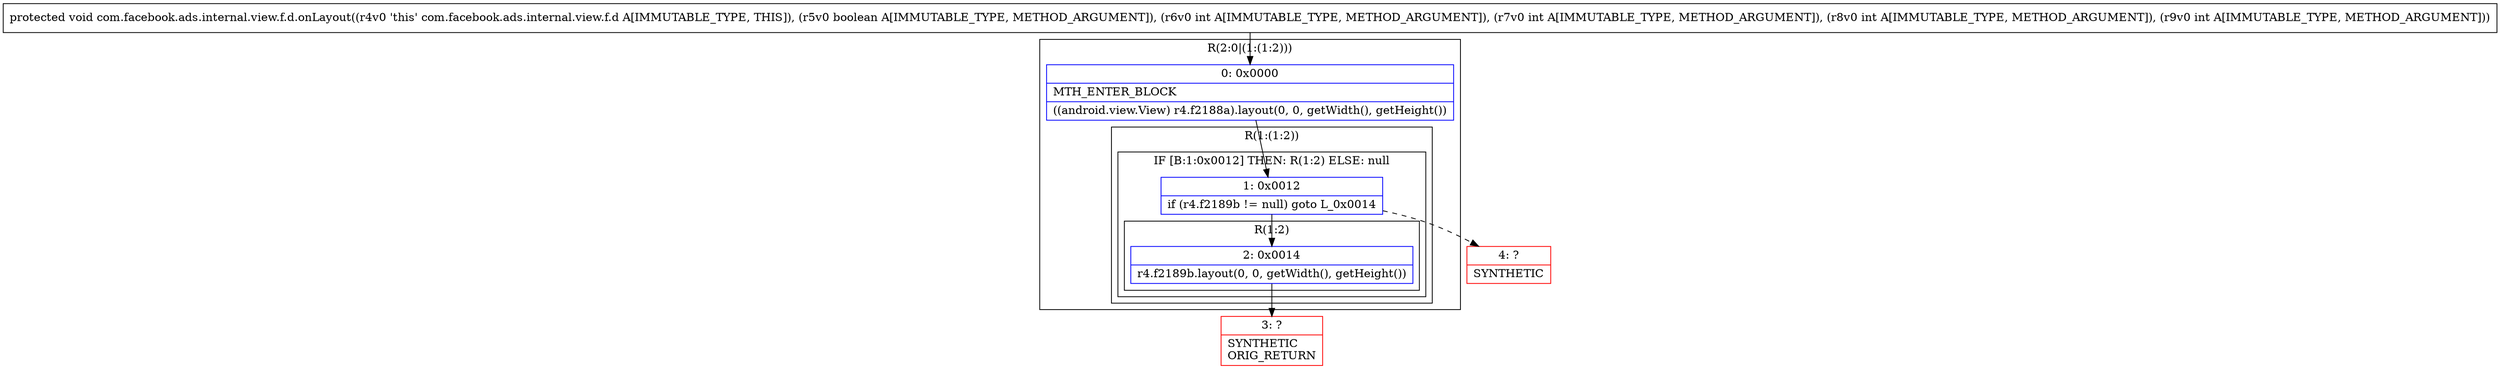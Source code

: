 digraph "CFG forcom.facebook.ads.internal.view.f.d.onLayout(ZIIII)V" {
subgraph cluster_Region_117570396 {
label = "R(2:0|(1:(1:2)))";
node [shape=record,color=blue];
Node_0 [shape=record,label="{0\:\ 0x0000|MTH_ENTER_BLOCK\l|((android.view.View) r4.f2188a).layout(0, 0, getWidth(), getHeight())\l}"];
subgraph cluster_Region_769912652 {
label = "R(1:(1:2))";
node [shape=record,color=blue];
subgraph cluster_IfRegion_1967730986 {
label = "IF [B:1:0x0012] THEN: R(1:2) ELSE: null";
node [shape=record,color=blue];
Node_1 [shape=record,label="{1\:\ 0x0012|if (r4.f2189b != null) goto L_0x0014\l}"];
subgraph cluster_Region_1195070190 {
label = "R(1:2)";
node [shape=record,color=blue];
Node_2 [shape=record,label="{2\:\ 0x0014|r4.f2189b.layout(0, 0, getWidth(), getHeight())\l}"];
}
}
}
}
Node_3 [shape=record,color=red,label="{3\:\ ?|SYNTHETIC\lORIG_RETURN\l}"];
Node_4 [shape=record,color=red,label="{4\:\ ?|SYNTHETIC\l}"];
MethodNode[shape=record,label="{protected void com.facebook.ads.internal.view.f.d.onLayout((r4v0 'this' com.facebook.ads.internal.view.f.d A[IMMUTABLE_TYPE, THIS]), (r5v0 boolean A[IMMUTABLE_TYPE, METHOD_ARGUMENT]), (r6v0 int A[IMMUTABLE_TYPE, METHOD_ARGUMENT]), (r7v0 int A[IMMUTABLE_TYPE, METHOD_ARGUMENT]), (r8v0 int A[IMMUTABLE_TYPE, METHOD_ARGUMENT]), (r9v0 int A[IMMUTABLE_TYPE, METHOD_ARGUMENT])) }"];
MethodNode -> Node_0;
Node_0 -> Node_1;
Node_1 -> Node_2;
Node_1 -> Node_4[style=dashed];
Node_2 -> Node_3;
}

